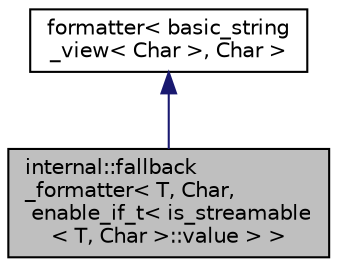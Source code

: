 digraph "internal::fallback_formatter&lt; T, Char, enable_if_t&lt; is_streamable&lt; T, Char &gt;::value &gt; &gt;"
{
  edge [fontname="Helvetica",fontsize="10",labelfontname="Helvetica",labelfontsize="10"];
  node [fontname="Helvetica",fontsize="10",shape=record];
  Node0 [label="internal::fallback\l_formatter\< T, Char,\l enable_if_t\< is_streamable\l\< T, Char \>::value \> \>",height=0.2,width=0.4,color="black", fillcolor="grey75", style="filled", fontcolor="black"];
  Node1 -> Node0 [dir="back",color="midnightblue",fontsize="10",style="solid"];
  Node1 [label="formatter\< basic_string\l_view\< Char \>, Char \>",height=0.2,width=0.4,color="black", fillcolor="white", style="filled",URL="$structformatter.html"];
}
